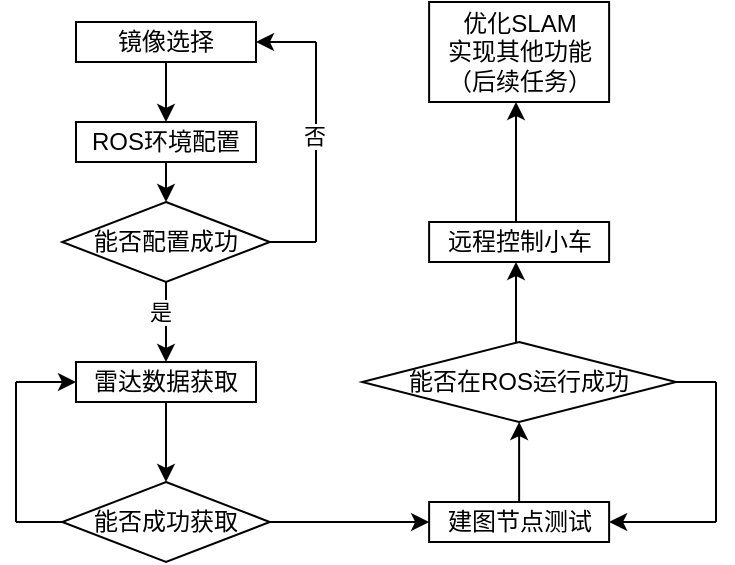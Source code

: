 <mxfile version="25.0.3">
  <diagram name="第 1 页" id="GJ0v8mIAqEI1yvKj2Cjd">
    <mxGraphModel dx="398" dy="579" grid="1" gridSize="10" guides="1" tooltips="1" connect="1" arrows="1" fold="1" page="1" pageScale="1" pageWidth="827" pageHeight="1169" math="0" shadow="0">
      <root>
        <mxCell id="0" />
        <mxCell id="1" parent="0" />
        <mxCell id="JwkmPNBvrKiOUnM_IPBJ-1" value="镜像选择" style="rounded=0;whiteSpace=wrap;html=1;" vertex="1" parent="1">
          <mxGeometry x="230" y="250" width="90" height="20" as="geometry" />
        </mxCell>
        <mxCell id="JwkmPNBvrKiOUnM_IPBJ-2" value="远程控制小车" style="rounded=0;whiteSpace=wrap;html=1;" vertex="1" parent="1">
          <mxGeometry x="406.56" y="350" width="90" height="20" as="geometry" />
        </mxCell>
        <mxCell id="JwkmPNBvrKiOUnM_IPBJ-12" style="edgeStyle=orthogonalEdgeStyle;rounded=0;orthogonalLoop=1;jettySize=auto;html=1;exitX=0.5;exitY=1;exitDx=0;exitDy=0;entryX=0.5;entryY=0;entryDx=0;entryDy=0;" edge="1" parent="1" source="JwkmPNBvrKiOUnM_IPBJ-3" target="JwkmPNBvrKiOUnM_IPBJ-11">
          <mxGeometry relative="1" as="geometry" />
        </mxCell>
        <mxCell id="JwkmPNBvrKiOUnM_IPBJ-3" value="ROS环境配置" style="rounded=0;whiteSpace=wrap;html=1;" vertex="1" parent="1">
          <mxGeometry x="230" y="300" width="90" height="20" as="geometry" />
        </mxCell>
        <mxCell id="JwkmPNBvrKiOUnM_IPBJ-9" style="edgeStyle=orthogonalEdgeStyle;rounded=0;orthogonalLoop=1;jettySize=auto;html=1;exitX=0.5;exitY=1;exitDx=0;exitDy=0;entryX=0.5;entryY=0;entryDx=0;entryDy=0;" edge="1" parent="1" source="JwkmPNBvrKiOUnM_IPBJ-4">
          <mxGeometry relative="1" as="geometry">
            <mxPoint x="275" y="480" as="targetPoint" />
          </mxGeometry>
        </mxCell>
        <mxCell id="JwkmPNBvrKiOUnM_IPBJ-4" value="雷达数据获取" style="rounded=0;whiteSpace=wrap;html=1;" vertex="1" parent="1">
          <mxGeometry x="230" y="420" width="90" height="20" as="geometry" />
        </mxCell>
        <mxCell id="JwkmPNBvrKiOUnM_IPBJ-6" value="" style="endArrow=classic;html=1;rounded=0;exitX=0.5;exitY=1;exitDx=0;exitDy=0;entryX=0.5;entryY=0;entryDx=0;entryDy=0;" edge="1" parent="1" source="JwkmPNBvrKiOUnM_IPBJ-1" target="JwkmPNBvrKiOUnM_IPBJ-3">
          <mxGeometry width="50" height="50" relative="1" as="geometry">
            <mxPoint x="370" y="310" as="sourcePoint" />
            <mxPoint x="420" y="260" as="targetPoint" />
          </mxGeometry>
        </mxCell>
        <mxCell id="JwkmPNBvrKiOUnM_IPBJ-13" style="edgeStyle=orthogonalEdgeStyle;rounded=0;orthogonalLoop=1;jettySize=auto;html=1;exitX=0.5;exitY=1;exitDx=0;exitDy=0;entryX=0.5;entryY=0;entryDx=0;entryDy=0;" edge="1" parent="1" source="JwkmPNBvrKiOUnM_IPBJ-11" target="JwkmPNBvrKiOUnM_IPBJ-4">
          <mxGeometry relative="1" as="geometry" />
        </mxCell>
        <mxCell id="JwkmPNBvrKiOUnM_IPBJ-19" value="是" style="edgeLabel;html=1;align=center;verticalAlign=middle;resizable=0;points=[];" vertex="1" connectable="0" parent="JwkmPNBvrKiOUnM_IPBJ-13">
          <mxGeometry x="-0.27" y="-3" relative="1" as="geometry">
            <mxPoint as="offset" />
          </mxGeometry>
        </mxCell>
        <mxCell id="JwkmPNBvrKiOUnM_IPBJ-11" value="能否配置成功" style="rhombus;whiteSpace=wrap;html=1;" vertex="1" parent="1">
          <mxGeometry x="223.13" y="340" width="103.75" height="40" as="geometry" />
        </mxCell>
        <mxCell id="JwkmPNBvrKiOUnM_IPBJ-15" value="" style="endArrow=none;html=1;rounded=0;exitX=1;exitY=0.5;exitDx=0;exitDy=0;" edge="1" parent="1" source="JwkmPNBvrKiOUnM_IPBJ-11">
          <mxGeometry width="50" height="50" relative="1" as="geometry">
            <mxPoint x="360" y="370" as="sourcePoint" />
            <mxPoint x="350" y="360" as="targetPoint" />
          </mxGeometry>
        </mxCell>
        <mxCell id="JwkmPNBvrKiOUnM_IPBJ-16" value="" style="endArrow=none;html=1;rounded=0;" edge="1" parent="1">
          <mxGeometry width="50" height="50" relative="1" as="geometry">
            <mxPoint x="350" y="360" as="sourcePoint" />
            <mxPoint x="350" y="260" as="targetPoint" />
          </mxGeometry>
        </mxCell>
        <mxCell id="JwkmPNBvrKiOUnM_IPBJ-18" value="否" style="edgeLabel;html=1;align=center;verticalAlign=middle;resizable=0;points=[];" vertex="1" connectable="0" parent="JwkmPNBvrKiOUnM_IPBJ-16">
          <mxGeometry x="0.071" y="1" relative="1" as="geometry">
            <mxPoint as="offset" />
          </mxGeometry>
        </mxCell>
        <mxCell id="JwkmPNBvrKiOUnM_IPBJ-17" value="" style="endArrow=classic;html=1;rounded=0;entryX=1;entryY=0.5;entryDx=0;entryDy=0;" edge="1" parent="1" target="JwkmPNBvrKiOUnM_IPBJ-1">
          <mxGeometry width="50" height="50" relative="1" as="geometry">
            <mxPoint x="350" y="260" as="sourcePoint" />
            <mxPoint x="410" y="190" as="targetPoint" />
          </mxGeometry>
        </mxCell>
        <mxCell id="JwkmPNBvrKiOUnM_IPBJ-28" style="edgeStyle=orthogonalEdgeStyle;rounded=0;orthogonalLoop=1;jettySize=auto;html=1;exitX=0.5;exitY=0;exitDx=0;exitDy=0;entryX=0.5;entryY=1;entryDx=0;entryDy=0;" edge="1" parent="1" source="JwkmPNBvrKiOUnM_IPBJ-20" target="JwkmPNBvrKiOUnM_IPBJ-23">
          <mxGeometry relative="1" as="geometry" />
        </mxCell>
        <mxCell id="JwkmPNBvrKiOUnM_IPBJ-20" value="建图节点测试" style="rounded=0;whiteSpace=wrap;html=1;" vertex="1" parent="1">
          <mxGeometry x="406.56" y="490" width="90" height="20" as="geometry" />
        </mxCell>
        <mxCell id="JwkmPNBvrKiOUnM_IPBJ-22" style="edgeStyle=orthogonalEdgeStyle;rounded=0;orthogonalLoop=1;jettySize=auto;html=1;exitX=1;exitY=0.5;exitDx=0;exitDy=0;entryX=0;entryY=0.5;entryDx=0;entryDy=0;" edge="1" parent="1" source="JwkmPNBvrKiOUnM_IPBJ-21" target="JwkmPNBvrKiOUnM_IPBJ-20">
          <mxGeometry relative="1" as="geometry" />
        </mxCell>
        <mxCell id="JwkmPNBvrKiOUnM_IPBJ-21" value="能否成功获取" style="rhombus;whiteSpace=wrap;html=1;" vertex="1" parent="1">
          <mxGeometry x="223.13" y="480" width="103.75" height="40" as="geometry" />
        </mxCell>
        <mxCell id="JwkmPNBvrKiOUnM_IPBJ-23" value="能否在ROS运行成功" style="rhombus;whiteSpace=wrap;html=1;" vertex="1" parent="1">
          <mxGeometry x="373.12" y="410" width="156.88" height="40" as="geometry" />
        </mxCell>
        <mxCell id="JwkmPNBvrKiOUnM_IPBJ-24" value="" style="endArrow=classic;html=1;rounded=0;" edge="1" parent="1">
          <mxGeometry width="50" height="50" relative="1" as="geometry">
            <mxPoint x="200" y="430" as="sourcePoint" />
            <mxPoint x="230" y="430" as="targetPoint" />
          </mxGeometry>
        </mxCell>
        <mxCell id="JwkmPNBvrKiOUnM_IPBJ-25" value="" style="endArrow=none;html=1;rounded=0;" edge="1" parent="1">
          <mxGeometry width="50" height="50" relative="1" as="geometry">
            <mxPoint x="200" y="500" as="sourcePoint" />
            <mxPoint x="200" y="430" as="targetPoint" />
          </mxGeometry>
        </mxCell>
        <mxCell id="JwkmPNBvrKiOUnM_IPBJ-27" value="" style="endArrow=none;html=1;rounded=0;entryX=0;entryY=0.5;entryDx=0;entryDy=0;" edge="1" parent="1" target="JwkmPNBvrKiOUnM_IPBJ-21">
          <mxGeometry width="50" height="50" relative="1" as="geometry">
            <mxPoint x="200" y="500" as="sourcePoint" />
            <mxPoint x="220" y="500" as="targetPoint" />
          </mxGeometry>
        </mxCell>
        <mxCell id="JwkmPNBvrKiOUnM_IPBJ-29" value="" style="endArrow=classic;html=1;rounded=0;" edge="1" parent="1">
          <mxGeometry width="50" height="50" relative="1" as="geometry">
            <mxPoint x="450" y="410" as="sourcePoint" />
            <mxPoint x="450" y="370" as="targetPoint" />
          </mxGeometry>
        </mxCell>
        <mxCell id="JwkmPNBvrKiOUnM_IPBJ-30" value="" style="endArrow=none;html=1;rounded=0;" edge="1" parent="1">
          <mxGeometry width="50" height="50" relative="1" as="geometry">
            <mxPoint x="530" y="430" as="sourcePoint" />
            <mxPoint x="550" y="430" as="targetPoint" />
          </mxGeometry>
        </mxCell>
        <mxCell id="JwkmPNBvrKiOUnM_IPBJ-31" value="" style="endArrow=none;html=1;rounded=0;" edge="1" parent="1">
          <mxGeometry width="50" height="50" relative="1" as="geometry">
            <mxPoint x="550" y="430" as="sourcePoint" />
            <mxPoint x="550" y="500" as="targetPoint" />
          </mxGeometry>
        </mxCell>
        <mxCell id="JwkmPNBvrKiOUnM_IPBJ-33" value="" style="endArrow=classic;html=1;rounded=0;entryX=1;entryY=0.5;entryDx=0;entryDy=0;" edge="1" parent="1" target="JwkmPNBvrKiOUnM_IPBJ-20">
          <mxGeometry width="50" height="50" relative="1" as="geometry">
            <mxPoint x="550" y="500" as="sourcePoint" />
            <mxPoint x="580" y="520" as="targetPoint" />
          </mxGeometry>
        </mxCell>
        <mxCell id="JwkmPNBvrKiOUnM_IPBJ-34" value="" style="endArrow=classic;html=1;rounded=0;" edge="1" parent="1">
          <mxGeometry width="50" height="50" relative="1" as="geometry">
            <mxPoint x="450" y="350" as="sourcePoint" />
            <mxPoint x="450" y="290" as="targetPoint" />
          </mxGeometry>
        </mxCell>
        <mxCell id="JwkmPNBvrKiOUnM_IPBJ-35" value="优化SLAM&lt;div&gt;实现其他功能&lt;/div&gt;&lt;div&gt;（后续任务）&lt;/div&gt;" style="rounded=0;whiteSpace=wrap;html=1;" vertex="1" parent="1">
          <mxGeometry x="406.56" y="240" width="90" height="50" as="geometry" />
        </mxCell>
      </root>
    </mxGraphModel>
  </diagram>
</mxfile>
